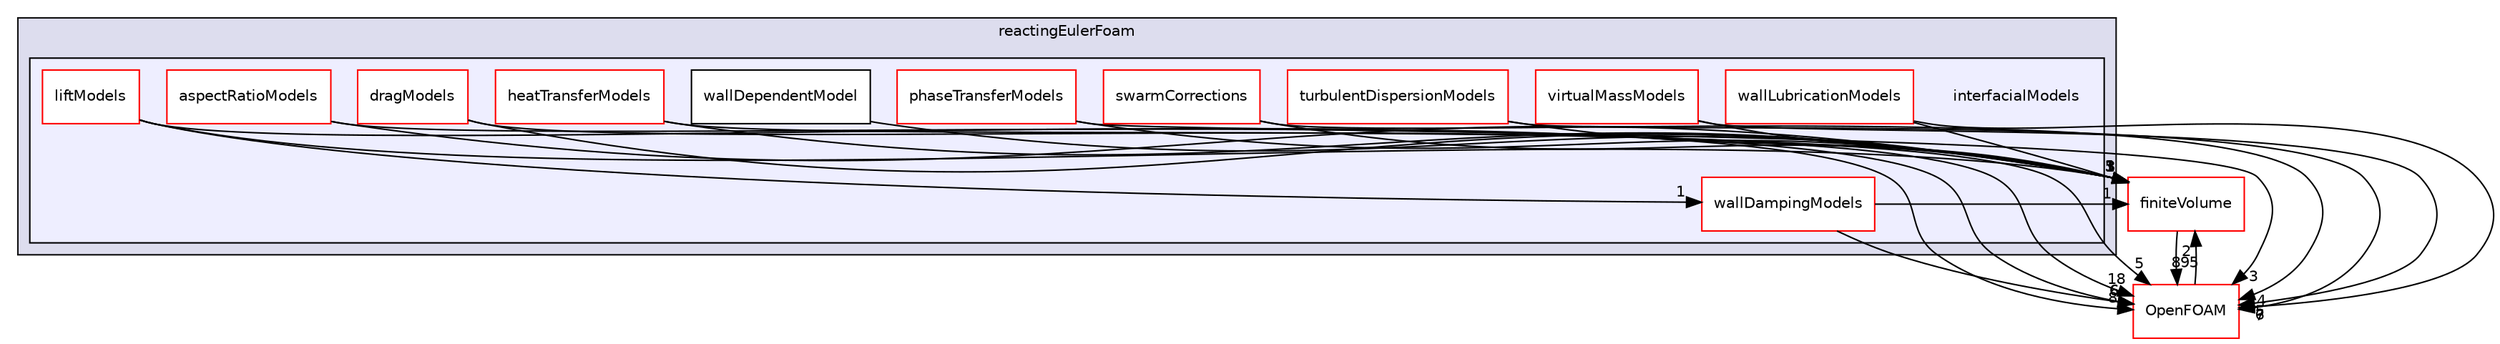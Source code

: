 digraph "src/phaseSystemModels/reactingEulerFoam/interfacialModels" {
  bgcolor=transparent;
  compound=true
  node [ fontsize="10", fontname="Helvetica"];
  edge [ labelfontsize="10", labelfontname="Helvetica"];
  subgraph clusterdir_c0815ade4dfac8f9a0be68fca5474d44 {
    graph [ bgcolor="#ddddee", pencolor="black", label="reactingEulerFoam" fontname="Helvetica", fontsize="10", URL="dir_c0815ade4dfac8f9a0be68fca5474d44.html"]
  subgraph clusterdir_5934097b4d7408dbf6d7abeb4fcc346f {
    graph [ bgcolor="#eeeeff", pencolor="black", label="" URL="dir_5934097b4d7408dbf6d7abeb4fcc346f.html"];
    dir_5934097b4d7408dbf6d7abeb4fcc346f [shape=plaintext label="interfacialModels"];
    dir_988ffc8214f1b79cb3b086ce7a8911c8 [shape=box label="aspectRatioModels" color="red" fillcolor="white" style="filled" URL="dir_988ffc8214f1b79cb3b086ce7a8911c8.html"];
    dir_326a3023cc127b39f379d1d16589515e [shape=box label="dragModels" color="red" fillcolor="white" style="filled" URL="dir_326a3023cc127b39f379d1d16589515e.html"];
    dir_1f5ad9ca7a74547ca7687fc87efc2f7d [shape=box label="heatTransferModels" color="red" fillcolor="white" style="filled" URL="dir_1f5ad9ca7a74547ca7687fc87efc2f7d.html"];
    dir_c3ea6067216d306d4d27f65106c10f54 [shape=box label="liftModels" color="red" fillcolor="white" style="filled" URL="dir_c3ea6067216d306d4d27f65106c10f54.html"];
    dir_61d3f5f251303e122d963af23ab0f86d [shape=box label="phaseTransferModels" color="red" fillcolor="white" style="filled" URL="dir_61d3f5f251303e122d963af23ab0f86d.html"];
    dir_0629bbbf7d87e62c4201d93ac52b004c [shape=box label="swarmCorrections" color="red" fillcolor="white" style="filled" URL="dir_0629bbbf7d87e62c4201d93ac52b004c.html"];
    dir_123d30c75233ed9f268e252cd03accc8 [shape=box label="turbulentDispersionModels" color="red" fillcolor="white" style="filled" URL="dir_123d30c75233ed9f268e252cd03accc8.html"];
    dir_36516fad65dcba3d0f81a69c15aed8a3 [shape=box label="virtualMassModels" color="red" fillcolor="white" style="filled" URL="dir_36516fad65dcba3d0f81a69c15aed8a3.html"];
    dir_2a7d2544a9ceb3a6145337cebc7d356e [shape=box label="wallDampingModels" color="red" fillcolor="white" style="filled" URL="dir_2a7d2544a9ceb3a6145337cebc7d356e.html"];
    dir_3e16ec09638911ae6a7c6642e66def6c [shape=box label="wallDependentModel" color="black" fillcolor="white" style="filled" URL="dir_3e16ec09638911ae6a7c6642e66def6c.html"];
    dir_d0b28b2a7b033db7a6a83b34c88586b1 [shape=box label="wallLubricationModels" color="red" fillcolor="white" style="filled" URL="dir_d0b28b2a7b033db7a6a83b34c88586b1.html"];
  }
  }
  dir_9bd15774b555cf7259a6fa18f99fe99b [shape=box label="finiteVolume" color="red" URL="dir_9bd15774b555cf7259a6fa18f99fe99b.html"];
  dir_c5473ff19b20e6ec4dfe5c310b3778a8 [shape=box label="OpenFOAM" color="red" URL="dir_c5473ff19b20e6ec4dfe5c310b3778a8.html"];
  dir_1f5ad9ca7a74547ca7687fc87efc2f7d->dir_9bd15774b555cf7259a6fa18f99fe99b [headlabel="1", labeldistance=1.5 headhref="dir_001792_000814.html"];
  dir_1f5ad9ca7a74547ca7687fc87efc2f7d->dir_c5473ff19b20e6ec4dfe5c310b3778a8 [headlabel="5", labeldistance=1.5 headhref="dir_001792_002151.html"];
  dir_9bd15774b555cf7259a6fa18f99fe99b->dir_c5473ff19b20e6ec4dfe5c310b3778a8 [headlabel="895", labeldistance=1.5 headhref="dir_000814_002151.html"];
  dir_3e16ec09638911ae6a7c6642e66def6c->dir_9bd15774b555cf7259a6fa18f99fe99b [headlabel="3", labeldistance=1.5 headhref="dir_003185_000814.html"];
  dir_36516fad65dcba3d0f81a69c15aed8a3->dir_9bd15774b555cf7259a6fa18f99fe99b [headlabel="1", labeldistance=1.5 headhref="dir_003168_000814.html"];
  dir_36516fad65dcba3d0f81a69c15aed8a3->dir_c5473ff19b20e6ec4dfe5c310b3778a8 [headlabel="5", labeldistance=1.5 headhref="dir_003168_002151.html"];
  dir_123d30c75233ed9f268e252cd03accc8->dir_9bd15774b555cf7259a6fa18f99fe99b [headlabel="3", labeldistance=1.5 headhref="dir_003154_000814.html"];
  dir_123d30c75233ed9f268e252cd03accc8->dir_c5473ff19b20e6ec4dfe5c310b3778a8 [headlabel="7", labeldistance=1.5 headhref="dir_003154_002151.html"];
  dir_c3ea6067216d306d4d27f65106c10f54->dir_9bd15774b555cf7259a6fa18f99fe99b [headlabel="5", labeldistance=1.5 headhref="dir_003128_000814.html"];
  dir_c3ea6067216d306d4d27f65106c10f54->dir_2a7d2544a9ceb3a6145337cebc7d356e [headlabel="1", labeldistance=1.5 headhref="dir_003128_003178.html"];
  dir_c3ea6067216d306d4d27f65106c10f54->dir_c5473ff19b20e6ec4dfe5c310b3778a8 [headlabel="8", labeldistance=1.5 headhref="dir_003128_002151.html"];
  dir_2a7d2544a9ceb3a6145337cebc7d356e->dir_9bd15774b555cf7259a6fa18f99fe99b [headlabel="1", labeldistance=1.5 headhref="dir_003178_000814.html"];
  dir_2a7d2544a9ceb3a6145337cebc7d356e->dir_c5473ff19b20e6ec4dfe5c310b3778a8 [headlabel="6", labeldistance=1.5 headhref="dir_003178_002151.html"];
  dir_988ffc8214f1b79cb3b086ce7a8911c8->dir_9bd15774b555cf7259a6fa18f99fe99b [headlabel="1", labeldistance=1.5 headhref="dir_003069_000814.html"];
  dir_988ffc8214f1b79cb3b086ce7a8911c8->dir_c5473ff19b20e6ec4dfe5c310b3778a8 [headlabel="6", labeldistance=1.5 headhref="dir_003069_002151.html"];
  dir_d0b28b2a7b033db7a6a83b34c88586b1->dir_9bd15774b555cf7259a6fa18f99fe99b [headlabel="3", labeldistance=1.5 headhref="dir_003187_000814.html"];
  dir_d0b28b2a7b033db7a6a83b34c88586b1->dir_c5473ff19b20e6ec4dfe5c310b3778a8 [headlabel="6", labeldistance=1.5 headhref="dir_003187_002151.html"];
  dir_0629bbbf7d87e62c4201d93ac52b004c->dir_9bd15774b555cf7259a6fa18f99fe99b [headlabel="1", labeldistance=1.5 headhref="dir_003146_000814.html"];
  dir_0629bbbf7d87e62c4201d93ac52b004c->dir_c5473ff19b20e6ec4dfe5c310b3778a8 [headlabel="4", labeldistance=1.5 headhref="dir_003146_002151.html"];
  dir_c5473ff19b20e6ec4dfe5c310b3778a8->dir_9bd15774b555cf7259a6fa18f99fe99b [headlabel="2", labeldistance=1.5 headhref="dir_002151_000814.html"];
  dir_61d3f5f251303e122d963af23ab0f86d->dir_9bd15774b555cf7259a6fa18f99fe99b [headlabel="1", labeldistance=1.5 headhref="dir_003143_000814.html"];
  dir_61d3f5f251303e122d963af23ab0f86d->dir_c5473ff19b20e6ec4dfe5c310b3778a8 [headlabel="3", labeldistance=1.5 headhref="dir_003143_002151.html"];
  dir_326a3023cc127b39f379d1d16589515e->dir_9bd15774b555cf7259a6fa18f99fe99b [headlabel="3", labeldistance=1.5 headhref="dir_003081_000814.html"];
  dir_326a3023cc127b39f379d1d16589515e->dir_c5473ff19b20e6ec4dfe5c310b3778a8 [headlabel="18", labeldistance=1.5 headhref="dir_003081_002151.html"];
}
